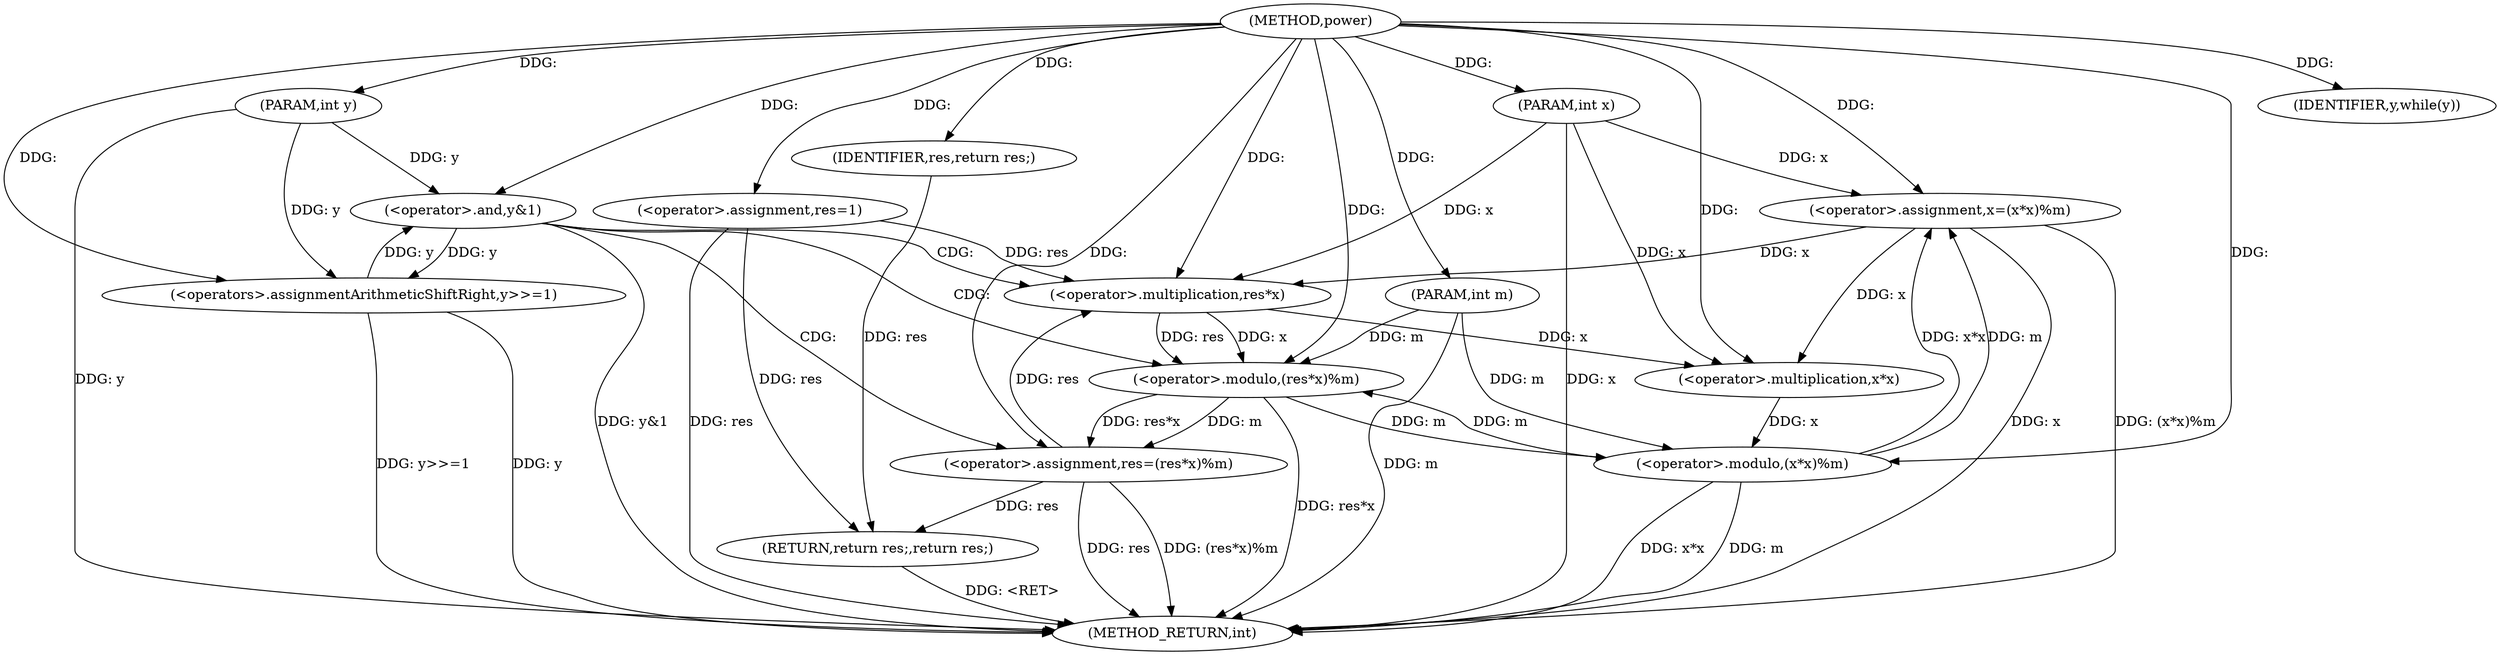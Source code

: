 digraph "power" {  
"1000134" [label = "(METHOD,power)" ]
"1000170" [label = "(METHOD_RETURN,int)" ]
"1000135" [label = "(PARAM,int x)" ]
"1000136" [label = "(PARAM,int y)" ]
"1000137" [label = "(PARAM,int m)" ]
"1000140" [label = "(<operator>.assignment,res=1)" ]
"1000168" [label = "(RETURN,return res;,return res;)" ]
"1000144" [label = "(IDENTIFIER,y,while(y))" ]
"1000169" [label = "(IDENTIFIER,res,return res;)" ]
"1000147" [label = "(<operator>.and,y&1)" ]
"1000150" [label = "(<operator>.assignment,res=(res*x)%m)" ]
"1000158" [label = "(<operator>.assignment,x=(x*x)%m)" ]
"1000165" [label = "(<operators>.assignmentArithmeticShiftRight,y>>=1)" ]
"1000152" [label = "(<operator>.modulo,(res*x)%m)" ]
"1000160" [label = "(<operator>.modulo,(x*x)%m)" ]
"1000153" [label = "(<operator>.multiplication,res*x)" ]
"1000161" [label = "(<operator>.multiplication,x*x)" ]
  "1000135" -> "1000170"  [ label = "DDG: x"] 
  "1000136" -> "1000170"  [ label = "DDG: y"] 
  "1000137" -> "1000170"  [ label = "DDG: m"] 
  "1000140" -> "1000170"  [ label = "DDG: res"] 
  "1000147" -> "1000170"  [ label = "DDG: y&1"] 
  "1000150" -> "1000170"  [ label = "DDG: res"] 
  "1000152" -> "1000170"  [ label = "DDG: res*x"] 
  "1000150" -> "1000170"  [ label = "DDG: (res*x)%m"] 
  "1000158" -> "1000170"  [ label = "DDG: x"] 
  "1000160" -> "1000170"  [ label = "DDG: x*x"] 
  "1000160" -> "1000170"  [ label = "DDG: m"] 
  "1000158" -> "1000170"  [ label = "DDG: (x*x)%m"] 
  "1000165" -> "1000170"  [ label = "DDG: y"] 
  "1000165" -> "1000170"  [ label = "DDG: y>>=1"] 
  "1000168" -> "1000170"  [ label = "DDG: <RET>"] 
  "1000134" -> "1000135"  [ label = "DDG: "] 
  "1000134" -> "1000136"  [ label = "DDG: "] 
  "1000134" -> "1000137"  [ label = "DDG: "] 
  "1000134" -> "1000140"  [ label = "DDG: "] 
  "1000169" -> "1000168"  [ label = "DDG: res"] 
  "1000140" -> "1000168"  [ label = "DDG: res"] 
  "1000150" -> "1000168"  [ label = "DDG: res"] 
  "1000134" -> "1000144"  [ label = "DDG: "] 
  "1000134" -> "1000169"  [ label = "DDG: "] 
  "1000152" -> "1000150"  [ label = "DDG: m"] 
  "1000152" -> "1000150"  [ label = "DDG: res*x"] 
  "1000160" -> "1000158"  [ label = "DDG: x*x"] 
  "1000160" -> "1000158"  [ label = "DDG: m"] 
  "1000165" -> "1000147"  [ label = "DDG: y"] 
  "1000136" -> "1000147"  [ label = "DDG: y"] 
  "1000134" -> "1000147"  [ label = "DDG: "] 
  "1000134" -> "1000150"  [ label = "DDG: "] 
  "1000135" -> "1000158"  [ label = "DDG: x"] 
  "1000134" -> "1000158"  [ label = "DDG: "] 
  "1000147" -> "1000165"  [ label = "DDG: y"] 
  "1000136" -> "1000165"  [ label = "DDG: y"] 
  "1000134" -> "1000165"  [ label = "DDG: "] 
  "1000153" -> "1000152"  [ label = "DDG: x"] 
  "1000153" -> "1000152"  [ label = "DDG: res"] 
  "1000160" -> "1000152"  [ label = "DDG: m"] 
  "1000137" -> "1000152"  [ label = "DDG: m"] 
  "1000134" -> "1000152"  [ label = "DDG: "] 
  "1000161" -> "1000160"  [ label = "DDG: x"] 
  "1000152" -> "1000160"  [ label = "DDG: m"] 
  "1000137" -> "1000160"  [ label = "DDG: m"] 
  "1000134" -> "1000160"  [ label = "DDG: "] 
  "1000140" -> "1000153"  [ label = "DDG: res"] 
  "1000150" -> "1000153"  [ label = "DDG: res"] 
  "1000134" -> "1000153"  [ label = "DDG: "] 
  "1000158" -> "1000153"  [ label = "DDG: x"] 
  "1000135" -> "1000153"  [ label = "DDG: x"] 
  "1000153" -> "1000161"  [ label = "DDG: x"] 
  "1000158" -> "1000161"  [ label = "DDG: x"] 
  "1000135" -> "1000161"  [ label = "DDG: x"] 
  "1000134" -> "1000161"  [ label = "DDG: "] 
  "1000147" -> "1000153"  [ label = "CDG: "] 
  "1000147" -> "1000152"  [ label = "CDG: "] 
  "1000147" -> "1000150"  [ label = "CDG: "] 
}
